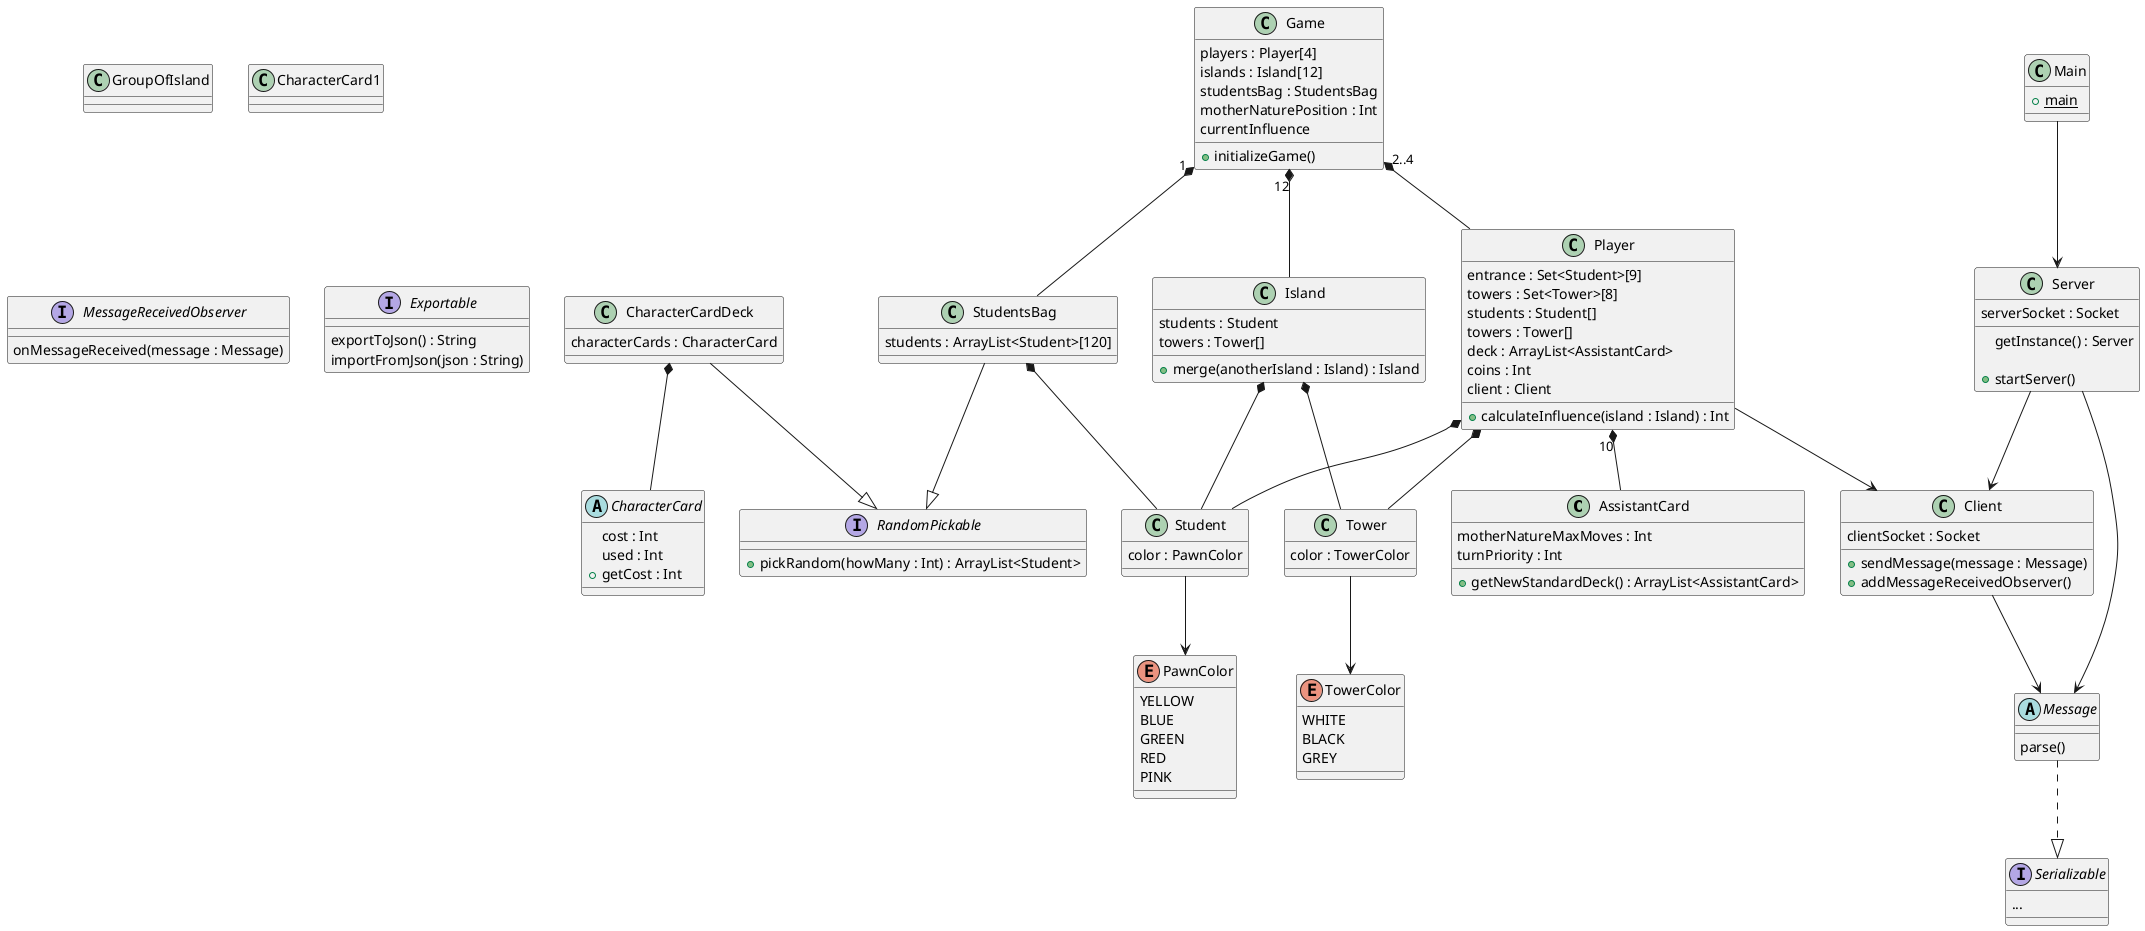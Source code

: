 @startuml Eriantys

class AssistantCard {
    motherNatureMaxMoves : Int
    turnPriority : Int

    +getNewStandardDeck() : ArrayList<AssistantCard>
}

class Game {
    players : Player[4]
    islands : Island[12]
    studentsBag : StudentsBag
    motherNaturePosition : Int
    currentInfluence

    +initializeGame()
}

class StudentsBag {
    students : ArrayList<Student>[120]
}

class Player {
    entrance : Set<Student>[9]
    towers : Set<Tower>[8]
    'todo: use 5 different arrays'
    students : Student[]
    towers : Tower[]
    deck : ArrayList<AssistantCard>
    coins : Int
    client : Client

    +calculateInfluence(island : Island) : Int
}

interface RandomPickable {
    +pickRandom(howMany : Int) : ArrayList<Student>
}


class GroupOfIsland {

}

class Island {
    students : Student
    towers : Tower[]
    +merge(anotherIsland : Island) : Island
}

abstract CharacterCard {
    cost : Int
    used : Int
    +getCost : Int
}

class CharacterCard1 {

}


class Tower {
    color : TowerColor
}

enum TowerColor {
    WHITE
    BLACK
    GREY
}


class Student {
    color : PawnColor
}

enum PawnColor {
    YELLOW
    BLUE
    GREEN
    RED
    PINK
}

class Client {
    clientSocket : Socket

    +sendMessage(message : Message)
    +addMessageReceivedObserver()
}

interface MessageReceivedObserver {
    onMessageReceived(message : Message)
}


class CharacterCardDeck {
    characterCards : CharacterCard
}

class Server {
    serverSocket : Socket
    getInstance() : Server

    +startServer()
}

class Main {
    +{static} main
}

interface Serializable {
    ...
}

abstract Message {
    parse()
}

interface Exportable {
    exportToJson() : String
    importFromJson(json : String)
}

Game "2..4" *-- Player
Game "1" *-- StudentsBag
Game "12" *-- Island

Player "10" *-- AssistantCard
Player *-- Tower
Player *-- Student

Island *-- Student
Island *-- Tower

Tower --> TowerColor

Student --> PawnColor

StudentsBag *-- Student
CharacterCardDeck *-- CharacterCard


StudentsBag --|> RandomPickable
CharacterCardDeck --|> RandomPickable

Message ..|> Serializable

Client --> Message

Server --> Message

Player --> Client

Main --> Server
Server --> Client

/' questo va capito se serve

class Log {
    level : LogLevel

    {static} +debug(message : String)
    {static} +info(message : String)
    {static} +error(message : String, killApp : Boolean)

}

enum LogLevel {
    DEBUG,
    INFO,
    ERROR       
}

'/



@enduml